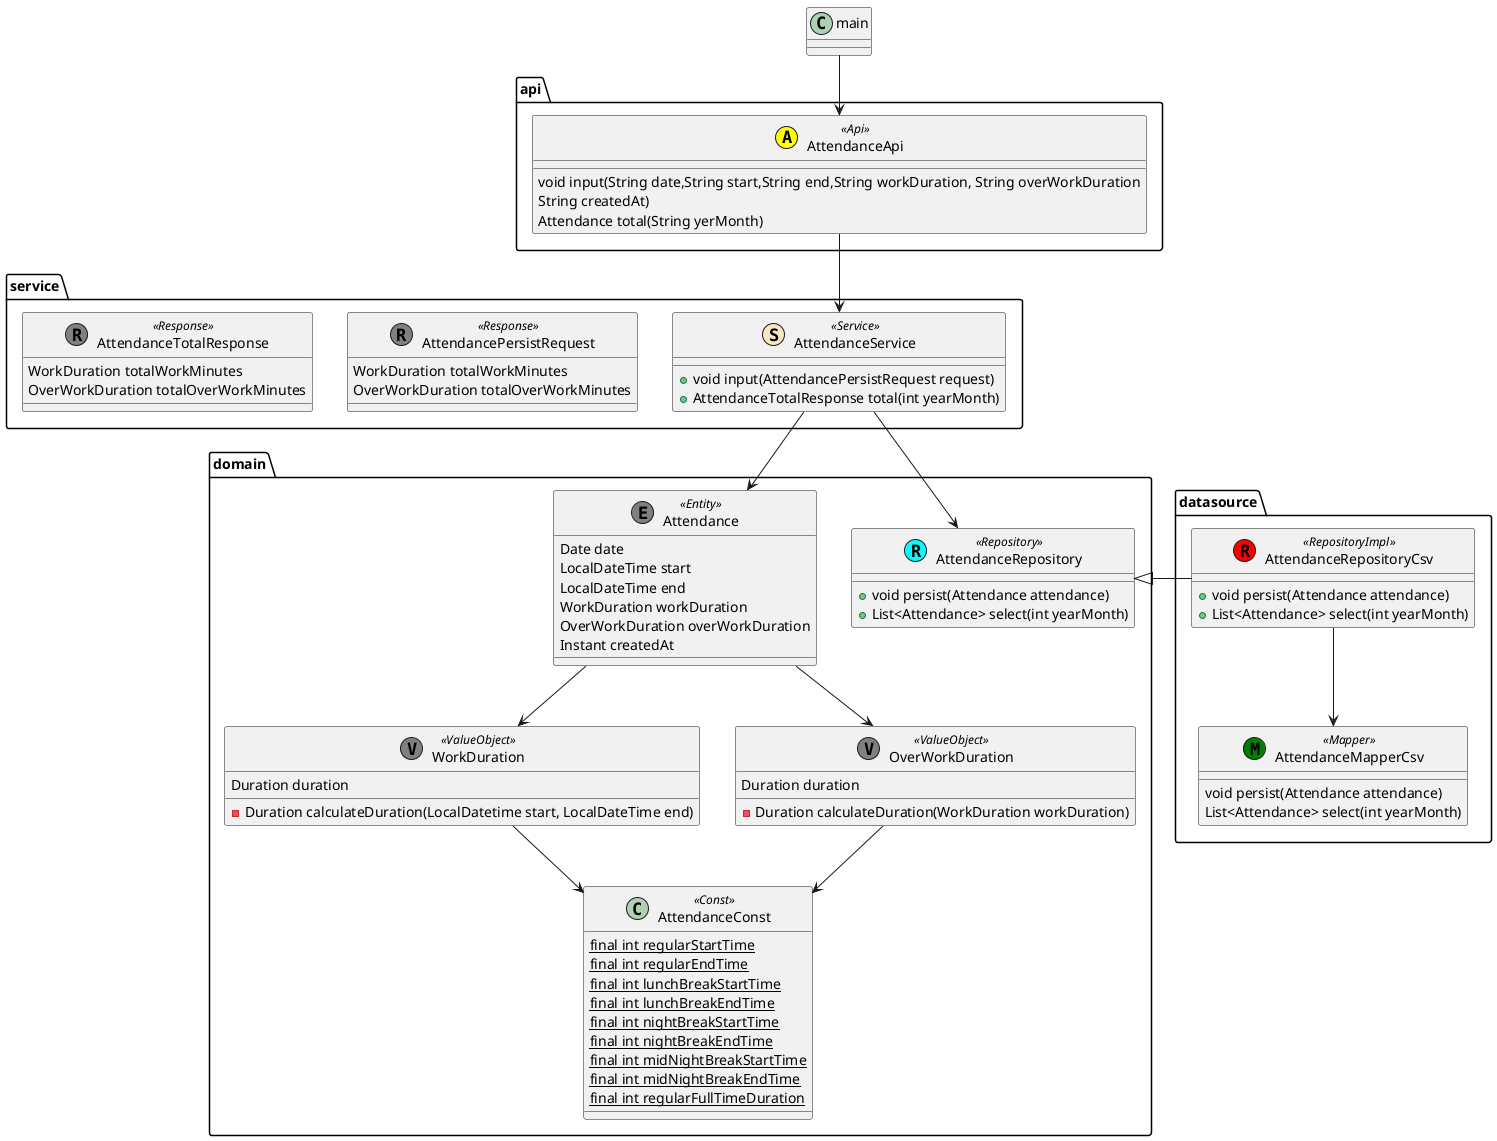 @startuml 勤怠管理クラス図
package domain {
    class Attendance<<(E,gray) Entity>> {
        Date date
        LocalDateTime start
        LocalDateTime end
        WorkDuration workDuration
        OverWorkDuration overWorkDuration
        Instant createdAt
    }

    class WorkDuration<<(V,gray) ValueObject>> {
        Duration duration
        - Duration calculateDuration(LocalDatetime start, LocalDateTime end)
     }

     class OverWorkDuration<<(V,gray) ValueObject>> {
             Duration duration
             - Duration calculateDuration(WorkDuration workDuration)
     }

     class AttendanceRepository<<(R,Cyan) Repository>> {
           + void persist(Attendance attendance)
           + List<Attendance> select(int yearMonth)
      }

     class AttendanceConst<<Const>> {
        {static} final int regularStartTime
        {static} final int regularEndTime
        {static} final int lunchBreakStartTime
        {static} final int lunchBreakEndTime
        {static} final int nightBreakStartTime
        {static} final int nightBreakEndTime
        {static} final int midNightBreakStartTime
        {static} final int midNightBreakEndTime
        {static} final int regularFullTimeDuration
     }
}

package datasource {
    class AttendanceRepositoryCsv<<(R,red) RepositoryImpl>> {
        + void persist(Attendance attendance)
        + List<Attendance> select(int yearMonth)
    }
    class AttendanceMapperCsv<<(M,green) Mapper>> {
        void persist(Attendance attendance)
        List<Attendance> select(int yearMonth)
    }
}

package service {
    class AttendanceService<<(S,strategy) Service>> {
       + void input(AttendancePersistRequest request)
       + AttendanceTotalResponse total(int yearMonth)
    }

    class AttendancePersistRequest<<(R,gray) Response>> {
            WorkDuration totalWorkMinutes
            OverWorkDuration totalOverWorkMinutes
    }


    class AttendanceTotalResponse<<(R,gray) Response>> {
        WorkDuration totalWorkMinutes
        OverWorkDuration totalOverWorkMinutes
    }
}

package api {
    class AttendanceApi<<(A,yellow) Api>> {
        void input(String date,String start,String end,String workDuration, String overWorkDuration
                           String createdAt)
        Attendance total(String yerMonth)
    }

}

class main {
}

main --> AttendanceApi
AttendanceApi --> AttendanceService
AttendanceService --> Attendance
AttendanceRepositoryCsv -left-|> AttendanceRepository
AttendanceService --> AttendanceRepository
Attendance --> WorkDuration
Attendance --> OverWorkDuration
AttendanceRepositoryCsv --> AttendanceMapperCsv
WorkDuration --> AttendanceConst
OverWorkDuration --> AttendanceConst


@enduml
